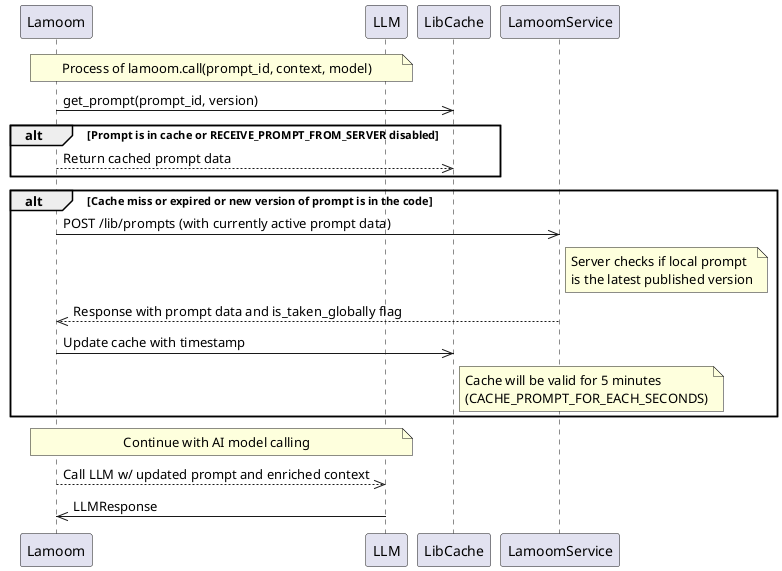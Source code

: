 @startuml

    Note over Lamoom,LLM: Process of lamoom.call(prompt_id, context, model)

      Lamoom->>LibCache: get_prompt(prompt_id, version)
      alt Prompt is in cache or RECEIVE_PROMPT_FROM_SERVER disabled
          Lamoom-->>LibCache: Return cached prompt data
      end
      alt Cache miss or expired or new version of prompt is in the code
          Lamoom->>LamoomService: POST /lib/prompts (with currently active prompt data)

          Note right of LamoomService: Server checks if local prompt\nis the latest published version

          LamoomService-->>Lamoom: Response with prompt data and is_taken_globally flag

          Lamoom->>LibCache: Update cache with timestamp
          Note right of LibCache: Cache will be valid for 5 minutes\n(CACHE_PROMPT_FOR_EACH_SECONDS)
      end

      Note over Lamoom, LLM: Continue with AI model calling

      Lamoom-->>LLM: Call LLM w/ updated prompt and enriched context
      LLM ->> Lamoom: LLMResponse
@enduml
